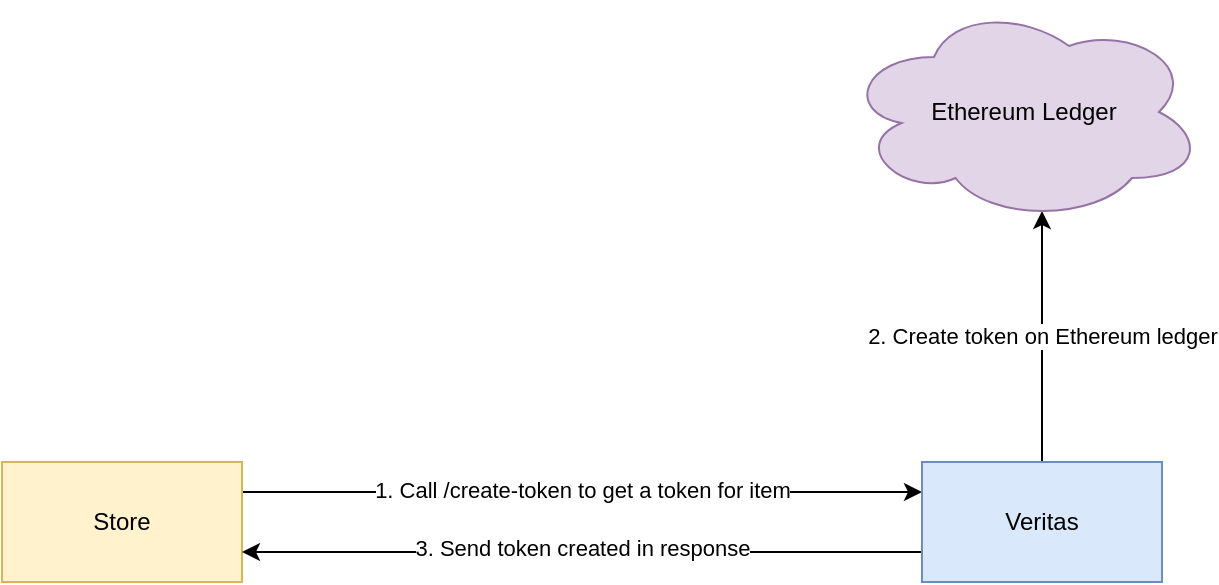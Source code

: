 <mxfile version="15.7.3" type="device" pages="4"><diagram id="snkYMwptm0BGJ6g8qXp4" name="stores-add-sku-veritas"><mxGraphModel dx="2066" dy="828" grid="1" gridSize="10" guides="1" tooltips="1" connect="1" arrows="1" fold="1" page="1" pageScale="1" pageWidth="850" pageHeight="1100" math="0" shadow="0"><root><mxCell id="0"/><mxCell id="1" parent="0"/><mxCell id="PCZ8e-skZG3ObD5PHpWY-10" style="edgeStyle=orthogonalEdgeStyle;rounded=0;orthogonalLoop=1;jettySize=auto;html=1;exitX=1;exitY=0.25;exitDx=0;exitDy=0;entryX=0;entryY=0.25;entryDx=0;entryDy=0;" edge="1" parent="1" source="PCZ8e-skZG3ObD5PHpWY-3" target="PCZ8e-skZG3ObD5PHpWY-6"><mxGeometry relative="1" as="geometry"/></mxCell><mxCell id="PCZ8e-skZG3ObD5PHpWY-12" value="1. Call /create-token to get a token for item" style="edgeLabel;html=1;align=center;verticalAlign=middle;resizable=0;points=[];" vertex="1" connectable="0" parent="PCZ8e-skZG3ObD5PHpWY-10"><mxGeometry x="-0.129" y="1" relative="1" as="geometry"><mxPoint x="22" as="offset"/></mxGeometry></mxCell><mxCell id="PCZ8e-skZG3ObD5PHpWY-3" value="Store" style="rounded=0;whiteSpace=wrap;html=1;fillColor=#fff2cc;strokeColor=#d6b656;" vertex="1" parent="1"><mxGeometry x="130" y="480" width="120" height="60" as="geometry"/></mxCell><mxCell id="PCZ8e-skZG3ObD5PHpWY-11" style="edgeStyle=orthogonalEdgeStyle;rounded=0;orthogonalLoop=1;jettySize=auto;html=1;exitX=0;exitY=0.75;exitDx=0;exitDy=0;entryX=1;entryY=0.75;entryDx=0;entryDy=0;" edge="1" parent="1" source="PCZ8e-skZG3ObD5PHpWY-6" target="PCZ8e-skZG3ObD5PHpWY-3"><mxGeometry relative="1" as="geometry"/></mxCell><mxCell id="PCZ8e-skZG3ObD5PHpWY-13" value="3. Send token created in response" style="edgeLabel;html=1;align=center;verticalAlign=middle;resizable=0;points=[];" vertex="1" connectable="0" parent="PCZ8e-skZG3ObD5PHpWY-11"><mxGeometry x="0.094" y="-2" relative="1" as="geometry"><mxPoint x="16" as="offset"/></mxGeometry></mxCell><mxCell id="PCZ8e-skZG3ObD5PHpWY-15" value="2. Create token on Ethereum ledger" style="edgeStyle=orthogonalEdgeStyle;rounded=0;orthogonalLoop=1;jettySize=auto;html=1;exitX=0.5;exitY=0;exitDx=0;exitDy=0;entryX=0.55;entryY=0.95;entryDx=0;entryDy=0;entryPerimeter=0;" edge="1" parent="1" source="PCZ8e-skZG3ObD5PHpWY-6" target="PCZ8e-skZG3ObD5PHpWY-14"><mxGeometry relative="1" as="geometry"/></mxCell><mxCell id="PCZ8e-skZG3ObD5PHpWY-6" value="Veritas" style="rounded=0;whiteSpace=wrap;html=1;fillColor=#dae8fc;strokeColor=#6c8ebf;" vertex="1" parent="1"><mxGeometry x="590" y="480" width="120" height="60" as="geometry"/></mxCell><mxCell id="PCZ8e-skZG3ObD5PHpWY-14" value="Ethereum Ledger" style="ellipse;shape=cloud;whiteSpace=wrap;html=1;fillColor=#e1d5e7;strokeColor=#9673a6;" vertex="1" parent="1"><mxGeometry x="551" y="250" width="180" height="110" as="geometry"/></mxCell></root></mxGraphModel></diagram><diagram id="To7_63IaSTKNRN6ArUj-" name="customer-purchase"><mxGraphModel dx="2066" dy="828" grid="1" gridSize="10" guides="1" tooltips="1" connect="1" arrows="1" fold="1" page="1" pageScale="1" pageWidth="850" pageHeight="1100" math="0" shadow="0"><root><mxCell id="l3ZM47vxDtn_xz2PWgoh-0"/><mxCell id="l3ZM47vxDtn_xz2PWgoh-1" parent="l3ZM47vxDtn_xz2PWgoh-0"/><mxCell id="l3ZM47vxDtn_xz2PWgoh-4" style="edgeStyle=orthogonalEdgeStyle;rounded=0;orthogonalLoop=1;jettySize=auto;html=1;exitX=0.5;exitY=0;exitDx=0;exitDy=0;exitPerimeter=0;entryX=0;entryY=0.5;entryDx=0;entryDy=0;" edge="1" parent="l3ZM47vxDtn_xz2PWgoh-1" source="l3ZM47vxDtn_xz2PWgoh-2" target="l3ZM47vxDtn_xz2PWgoh-3"><mxGeometry relative="1" as="geometry"/></mxCell><mxCell id="l3ZM47vxDtn_xz2PWgoh-5" value="1. Customer purchases item from store" style="edgeLabel;html=1;align=center;verticalAlign=middle;resizable=0;points=[];" vertex="1" connectable="0" parent="l3ZM47vxDtn_xz2PWgoh-4"><mxGeometry x="-0.442" y="1" relative="1" as="geometry"><mxPoint as="offset"/></mxGeometry></mxCell><mxCell id="l3ZM47vxDtn_xz2PWgoh-2" value="Customer" style="shape=umlActor;verticalLabelPosition=bottom;verticalAlign=top;html=1;outlineConnect=0;" vertex="1" parent="l3ZM47vxDtn_xz2PWgoh-1"><mxGeometry x="285" y="430" width="30" height="60" as="geometry"/></mxCell><mxCell id="l3ZM47vxDtn_xz2PWgoh-6" style="edgeStyle=orthogonalEdgeStyle;rounded=0;orthogonalLoop=1;jettySize=auto;html=1;exitX=0.5;exitY=1;exitDx=0;exitDy=0;entryX=1;entryY=0.333;entryDx=0;entryDy=0;entryPerimeter=0;" edge="1" parent="l3ZM47vxDtn_xz2PWgoh-1" source="l3ZM47vxDtn_xz2PWgoh-3" target="l3ZM47vxDtn_xz2PWgoh-2"><mxGeometry relative="1" as="geometry"/></mxCell><mxCell id="l3ZM47vxDtn_xz2PWgoh-7" value="2. Store provides verifiable token along with item to customer" style="edgeLabel;html=1;align=center;verticalAlign=middle;resizable=0;points=[];" vertex="1" connectable="0" parent="l3ZM47vxDtn_xz2PWgoh-6"><mxGeometry x="-0.527" y="4" relative="1" as="geometry"><mxPoint as="offset"/></mxGeometry></mxCell><mxCell id="l3ZM47vxDtn_xz2PWgoh-3" value="Store" style="rounded=0;whiteSpace=wrap;html=1;align=center;fillColor=#fff2cc;strokeColor=#d6b656;" vertex="1" parent="l3ZM47vxDtn_xz2PWgoh-1"><mxGeometry x="445" y="280" width="120" height="60" as="geometry"/></mxCell></root></mxGraphModel></diagram><diagram id="jWATR6qfYk-OjO0nrG4-" name="customer-verifies-token"><mxGraphModel dx="2066" dy="828" grid="1" gridSize="10" guides="1" tooltips="1" connect="1" arrows="1" fold="1" page="1" pageScale="1" pageWidth="850" pageHeight="1100" math="0" shadow="0"><root><mxCell id="k5c5prj16zmshzfdj7MS-0"/><mxCell id="k5c5prj16zmshzfdj7MS-1" parent="k5c5prj16zmshzfdj7MS-0"/><mxCell id="lOl8JsTcnEPZHEnq4F9N-0" style="edgeStyle=orthogonalEdgeStyle;rounded=0;orthogonalLoop=1;jettySize=auto;html=1;exitX=0.5;exitY=0;exitDx=0;exitDy=0;exitPerimeter=0;entryX=0;entryY=0.5;entryDx=0;entryDy=0;" edge="1" parent="k5c5prj16zmshzfdj7MS-1" source="lOl8JsTcnEPZHEnq4F9N-2" target="lOl8JsTcnEPZHEnq4F9N-5"><mxGeometry relative="1" as="geometry"/></mxCell><mxCell id="lOl8JsTcnEPZHEnq4F9N-1" value="1. Customer verifies authenticity of token" style="edgeLabel;html=1;align=center;verticalAlign=middle;resizable=0;points=[];" vertex="1" connectable="0" parent="lOl8JsTcnEPZHEnq4F9N-0"><mxGeometry x="-0.442" y="1" relative="1" as="geometry"><mxPoint as="offset"/></mxGeometry></mxCell><mxCell id="lOl8JsTcnEPZHEnq4F9N-2" value="Customer" style="shape=umlActor;verticalLabelPosition=bottom;verticalAlign=top;html=1;outlineConnect=0;" vertex="1" parent="k5c5prj16zmshzfdj7MS-1"><mxGeometry x="220" y="430" width="30" height="60" as="geometry"/></mxCell><mxCell id="lOl8JsTcnEPZHEnq4F9N-3" style="edgeStyle=orthogonalEdgeStyle;rounded=0;orthogonalLoop=1;jettySize=auto;html=1;exitX=0.5;exitY=1;exitDx=0;exitDy=0;entryX=1;entryY=0.333;entryDx=0;entryDy=0;entryPerimeter=0;" edge="1" parent="k5c5prj16zmshzfdj7MS-1" source="lOl8JsTcnEPZHEnq4F9N-5" target="lOl8JsTcnEPZHEnq4F9N-2"><mxGeometry relative="1" as="geometry"/></mxCell><mxCell id="lOl8JsTcnEPZHEnq4F9N-4" value="3. Response to customer indicating whether token is &lt;br&gt;authentic or not along with item lifecycle" style="edgeLabel;html=1;align=center;verticalAlign=middle;resizable=0;points=[];" vertex="1" connectable="0" parent="lOl8JsTcnEPZHEnq4F9N-3"><mxGeometry x="-0.527" y="4" relative="1" as="geometry"><mxPoint as="offset"/></mxGeometry></mxCell><mxCell id="gKYdsWqF_qKBfeeR6FOS-1" style="edgeStyle=orthogonalEdgeStyle;rounded=0;orthogonalLoop=1;jettySize=auto;html=1;exitX=0.5;exitY=0;exitDx=0;exitDy=0;entryX=0.55;entryY=0.95;entryDx=0;entryDy=0;entryPerimeter=0;" edge="1" parent="k5c5prj16zmshzfdj7MS-1" source="lOl8JsTcnEPZHEnq4F9N-5" target="gKYdsWqF_qKBfeeR6FOS-0"><mxGeometry relative="1" as="geometry"/></mxCell><mxCell id="gKYdsWqF_qKBfeeR6FOS-2" value="2. Authentication of token on Ethereum ledger" style="edgeLabel;html=1;align=center;verticalAlign=middle;resizable=0;points=[];" vertex="1" connectable="0" parent="gKYdsWqF_qKBfeeR6FOS-1"><mxGeometry x="-0.03" y="-2" relative="1" as="geometry"><mxPoint as="offset"/></mxGeometry></mxCell><mxCell id="lOl8JsTcnEPZHEnq4F9N-5" value="Veritas" style="rounded=0;whiteSpace=wrap;html=1;align=center;fillColor=#dae8fc;strokeColor=#6c8ebf;" vertex="1" parent="k5c5prj16zmshzfdj7MS-1"><mxGeometry x="380" y="280" width="120" height="60" as="geometry"/></mxCell><mxCell id="gKYdsWqF_qKBfeeR6FOS-0" value="Ethereum Ledger" style="ellipse;shape=cloud;whiteSpace=wrap;html=1;fillColor=#e1d5e7;strokeColor=#9673a6;" vertex="1" parent="k5c5prj16zmshzfdj7MS-1"><mxGeometry x="341" y="60" width="180" height="110" as="geometry"/></mxCell></root></mxGraphModel></diagram><diagram id="9x9H-uBrPYdETKRfp72b" name="customer-sells-item"><mxGraphModel dx="2066" dy="828" grid="1" gridSize="10" guides="1" tooltips="1" connect="1" arrows="1" fold="1" page="1" pageScale="1" pageWidth="850" pageHeight="1100" math="0" shadow="0"><root><mxCell id="H96I4ew2E6hRs41YVy27-0"/><mxCell id="H96I4ew2E6hRs41YVy27-1" parent="H96I4ew2E6hRs41YVy27-0"/><mxCell id="snuU9RRNMNsDCiLHCLWK-14" value="1. Seller initiates transfer of token to buyer" style="edgeStyle=orthogonalEdgeStyle;rounded=0;orthogonalLoop=1;jettySize=auto;html=1;exitX=0.5;exitY=0.5;exitDx=0;exitDy=0;exitPerimeter=0;entryX=0;entryY=0.25;entryDx=0;entryDy=0;" edge="1" parent="H96I4ew2E6hRs41YVy27-1" source="snuU9RRNMNsDCiLHCLWK-2" target="snuU9RRNMNsDCiLHCLWK-7"><mxGeometry relative="1" as="geometry"/></mxCell><mxCell id="snuU9RRNMNsDCiLHCLWK-2" value="Seller" style="shape=umlActor;verticalLabelPosition=bottom;verticalAlign=top;html=1;outlineConnect=0;" vertex="1" parent="H96I4ew2E6hRs41YVy27-1"><mxGeometry x="220" y="400" width="30" height="60" as="geometry"/></mxCell><mxCell id="snuU9RRNMNsDCiLHCLWK-12" style="edgeStyle=orthogonalEdgeStyle;rounded=0;orthogonalLoop=1;jettySize=auto;html=1;exitX=0.5;exitY=0;exitDx=0;exitDy=0;entryX=0.55;entryY=0.95;entryDx=0;entryDy=0;entryPerimeter=0;" edge="1" parent="H96I4ew2E6hRs41YVy27-1" source="snuU9RRNMNsDCiLHCLWK-7" target="snuU9RRNMNsDCiLHCLWK-8"><mxGeometry relative="1" as="geometry"/></mxCell><mxCell id="snuU9RRNMNsDCiLHCLWK-13" value="2. Update item lifecycle and transfer ownership of token" style="edgeLabel;html=1;align=center;verticalAlign=middle;resizable=0;points=[];" vertex="1" connectable="0" parent="snuU9RRNMNsDCiLHCLWK-12"><mxGeometry x="0.126" y="-3" relative="1" as="geometry"><mxPoint as="offset"/></mxGeometry></mxCell><mxCell id="snuU9RRNMNsDCiLHCLWK-7" value="Veritas" style="rounded=0;whiteSpace=wrap;html=1;align=center;fillColor=#dae8fc;strokeColor=#6c8ebf;" vertex="1" parent="H96I4ew2E6hRs41YVy27-1"><mxGeometry x="620" y="520" width="120" height="60" as="geometry"/></mxCell><mxCell id="snuU9RRNMNsDCiLHCLWK-8" value="Ethereum Ledger" style="ellipse;shape=cloud;whiteSpace=wrap;html=1;fillColor=#e1d5e7;strokeColor=#9673a6;" vertex="1" parent="H96I4ew2E6hRs41YVy27-1"><mxGeometry x="581" y="190" width="180" height="110" as="geometry"/></mxCell><mxCell id="snuU9RRNMNsDCiLHCLWK-15" value="3. Buyer can verify authenticity of item/token" style="edgeStyle=orthogonalEdgeStyle;rounded=0;orthogonalLoop=1;jettySize=auto;html=1;exitX=0.5;exitY=0.5;exitDx=0;exitDy=0;exitPerimeter=0;entryX=0.5;entryY=1;entryDx=0;entryDy=0;" edge="1" parent="H96I4ew2E6hRs41YVy27-1" source="snuU9RRNMNsDCiLHCLWK-9" target="snuU9RRNMNsDCiLHCLWK-7"><mxGeometry relative="1" as="geometry"/></mxCell><mxCell id="snuU9RRNMNsDCiLHCLWK-9" value="Buyer" style="shape=umlActor;verticalLabelPosition=bottom;verticalAlign=top;html=1;outlineConnect=0;" vertex="1" parent="H96I4ew2E6hRs41YVy27-1"><mxGeometry x="220" y="640" width="30" height="60" as="geometry"/></mxCell></root></mxGraphModel></diagram></mxfile>